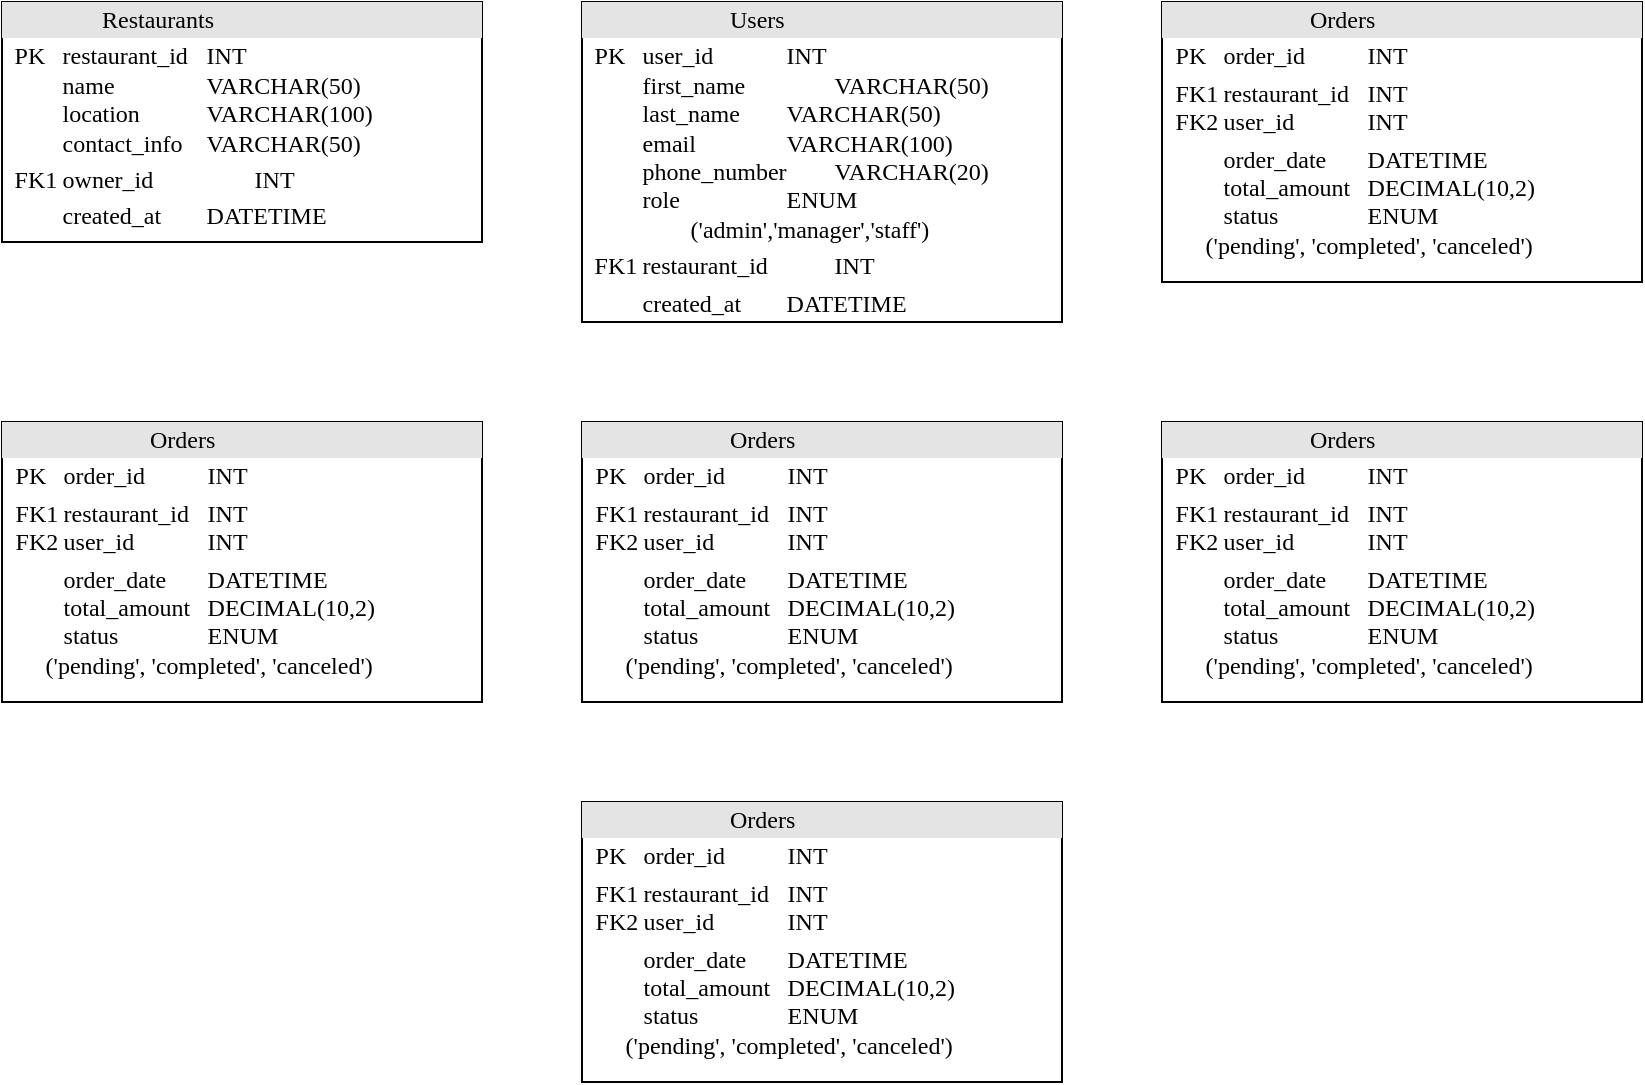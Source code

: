<mxfile version="24.7.7">
  <diagram name="Page-1" id="2ca16b54-16f6-2749-3443-fa8db7711227">
    <mxGraphModel dx="1018" dy="695" grid="1" gridSize="10" guides="1" tooltips="1" connect="1" arrows="1" fold="1" page="1" pageScale="1" pageWidth="1100" pageHeight="850" background="none" math="0" shadow="0">
      <root>
        <mxCell id="0" />
        <mxCell id="1" parent="0" />
        <mxCell id="2ed32ef02a7f4228-1" value="&lt;div style=&quot;box-sizing:border-box;width:100%;background:#e4e4e4;padding:2px;&quot;&gt;&lt;span style=&quot;white-space: pre;&quot;&gt;&#x9;&lt;/span&gt;&lt;span style=&quot;white-space: pre;&quot;&gt;&#x9;&lt;/span&gt;Restaurants&lt;/div&gt;&lt;table style=&quot;width:100%;font-size:1em;&quot; cellpadding=&quot;2&quot; cellspacing=&quot;0&quot;&gt;&lt;tbody&gt;&lt;tr&gt;&lt;td&gt;&lt;br&gt;&lt;/td&gt;&lt;td&gt;PK&lt;span style=&quot;white-space: pre;&quot;&gt;&#x9;&lt;/span&gt;restaurant_id&lt;span style=&quot;white-space: pre;&quot;&gt;&#x9;&lt;/span&gt;INT&lt;br&gt;&lt;span style=&quot;white-space: pre;&quot;&gt;&#x9;&lt;/span&gt;name&lt;span style=&quot;white-space: pre;&quot;&gt;&#x9;&lt;span style=&quot;white-space: pre;&quot;&gt;&#x9;&lt;/span&gt;&lt;/span&gt;VARCHAR(50)&lt;br&gt;&lt;span style=&quot;white-space: pre;&quot;&gt;&#x9;&lt;/span&gt;location &lt;span style=&quot;white-space: pre;&quot;&gt;&#x9;&lt;span style=&quot;white-space: pre;&quot;&gt;&#x9;&lt;/span&gt;&lt;/span&gt;VARCHAR(100)&lt;span style=&quot;white-space: pre;&quot;&gt;&#x9;&lt;/span&gt;&lt;span style=&quot;white-space: pre;&quot;&gt;&#x9;&lt;/span&gt;&lt;br&gt;&lt;span style=&quot;white-space: pre;&quot;&gt;&#x9;&lt;/span&gt;contact_info&lt;span style=&quot;white-space: pre;&quot;&gt;&#x9;&lt;/span&gt;VARCHAR(50)&lt;br&gt;&lt;/td&gt;&lt;/tr&gt;&lt;tr&gt;&lt;td&gt;&lt;br&gt;&lt;/td&gt;&lt;td&gt;FK1&lt;span style=&quot;white-space: pre;&quot;&gt;&#x9;&lt;/span&gt;owner_id &lt;span style=&quot;white-space: pre;&quot;&gt;&#x9;&lt;/span&gt;&lt;span style=&quot;white-space: pre;&quot;&gt;&#x9;&lt;/span&gt;INT&lt;/td&gt;&lt;/tr&gt;&lt;tr&gt;&lt;td&gt;&lt;/td&gt;&lt;td&gt;&lt;span style=&quot;white-space: pre;&quot;&gt;&#x9;&lt;/span&gt;created_at &lt;span style=&quot;white-space: pre;&quot;&gt;&#x9;&lt;/span&gt;DATETIME&lt;span style=&quot;white-space: pre;&quot;&gt;&#x9;&lt;/span&gt;&lt;br&gt;&lt;br&gt;&lt;br&gt;&lt;/td&gt;&lt;/tr&gt;&lt;/tbody&gt;&lt;/table&gt;" style="verticalAlign=top;align=left;overflow=fill;html=1;rounded=0;shadow=0;comic=0;labelBackgroundColor=none;strokeWidth=1;fontFamily=Verdana;fontSize=12;direction=west;" parent="1" vertex="1">
          <mxGeometry x="110" y="100" width="240" height="120" as="geometry" />
        </mxCell>
        <mxCell id="NrU8K9URWD_vjnn8H3Nb-2" value="&lt;div style=&quot;box-sizing:border-box;width:100%;background:#e4e4e4;padding:2px;&quot;&gt;&lt;span style=&quot;white-space: pre;&quot;&gt;&#x9;&lt;/span&gt;&lt;span style=&quot;white-space: pre;&quot;&gt;&#x9;&lt;span style=&quot;white-space: pre;&quot;&gt;&#x9;&lt;/span&gt;&lt;/span&gt;Users&lt;/div&gt;&lt;table style=&quot;width:100%;font-size:1em;&quot; cellpadding=&quot;2&quot; cellspacing=&quot;0&quot;&gt;&lt;tbody&gt;&lt;tr&gt;&lt;td&gt;&lt;br&gt;&lt;/td&gt;&lt;td&gt;PK&lt;span style=&quot;white-space: pre;&quot;&gt;&#x9;&lt;/span&gt;user_id &lt;span style=&quot;white-space: pre;&quot;&gt;&#x9;&lt;/span&gt;&lt;span style=&quot;white-space: pre;&quot;&gt;&#x9;&lt;/span&gt;INT&lt;br&gt;&lt;span style=&quot;white-space: pre;&quot;&gt;&#x9;&lt;/span&gt;first_name&lt;span style=&quot;white-space: pre;&quot;&gt;&#x9;&lt;span style=&quot;white-space: pre;&quot;&gt;&#x9;&lt;/span&gt;&lt;/span&gt;VARCHAR(50)&lt;br&gt;&lt;span style=&quot;white-space: pre;&quot;&gt;&#x9;&lt;/span&gt;last_name &lt;span style=&quot;white-space: pre;&quot;&gt;&#x9;&lt;/span&gt;VARCHAR(50)&lt;span style=&quot;white-space: pre;&quot;&gt;&#x9;&lt;/span&gt;&lt;span style=&quot;white-space: pre;&quot;&gt;&#x9;&lt;/span&gt;&lt;br&gt;&lt;span style=&quot;white-space: pre;&quot;&gt;&#x9;&lt;/span&gt;email&lt;span style=&quot;white-space: pre;&quot;&gt;&#x9;&lt;/span&gt;&lt;span style=&quot;white-space: pre;&quot;&gt;&#x9;&lt;/span&gt;VARCHAR(100)&lt;br&gt;&lt;span style=&quot;white-space: pre;&quot;&gt;&#x9;&lt;/span&gt;phone_number&lt;span style=&quot;white-space: pre;&quot;&gt;&#x9;&lt;/span&gt;VARCHAR(20)&lt;br&gt;&lt;span style=&quot;white-space: pre;&quot;&gt;&#x9;&lt;/span&gt;role &lt;span style=&quot;white-space: pre;&quot;&gt;&#x9;&lt;/span&gt;&lt;span style=&quot;white-space: pre;&quot;&gt;&#x9;&lt;/span&gt;&lt;span style=&quot;white-space: pre;&quot;&gt;&#x9;&lt;/span&gt;ENUM&lt;br&gt;&lt;span style=&quot;white-space: pre;&quot;&gt;&#x9;&lt;/span&gt;&lt;span style=&quot;white-space: pre;&quot;&gt;&#x9;&lt;/span&gt;(&#39;admin&#39;,&#39;manager&#39;,&#39;staff&#39;)&lt;br&gt;&lt;/td&gt;&lt;/tr&gt;&lt;tr&gt;&lt;td&gt;&lt;br&gt;&lt;/td&gt;&lt;td&gt;FK1&lt;span style=&quot;white-space: pre;&quot;&gt;&#x9;&lt;/span&gt;restaurant_id &lt;span style=&quot;white-space: pre;&quot;&gt;&#x9;&lt;/span&gt;&lt;span style=&quot;white-space: pre;&quot;&gt;&#x9;&lt;/span&gt;INT&lt;/td&gt;&lt;/tr&gt;&lt;tr&gt;&lt;td&gt;&lt;/td&gt;&lt;td&gt;&lt;span style=&quot;white-space: pre;&quot;&gt;&#x9;&lt;/span&gt;created_at &lt;span style=&quot;white-space: pre;&quot;&gt;&#x9;&lt;/span&gt;DATETIME&lt;span style=&quot;white-space: pre;&quot;&gt;&#x9;&lt;/span&gt;&lt;br&gt;&lt;br&gt;&lt;br&gt;&lt;/td&gt;&lt;/tr&gt;&lt;/tbody&gt;&lt;/table&gt;" style="verticalAlign=top;align=left;overflow=fill;html=1;rounded=0;shadow=0;comic=0;labelBackgroundColor=none;strokeWidth=1;fontFamily=Verdana;fontSize=12;direction=west;" vertex="1" parent="1">
          <mxGeometry x="400" y="100" width="240" height="160" as="geometry" />
        </mxCell>
        <mxCell id="NrU8K9URWD_vjnn8H3Nb-3" value="&lt;div style=&quot;box-sizing:border-box;width:100%;background:#e4e4e4;padding:2px;&quot;&gt;&lt;span style=&quot;white-space: pre;&quot;&gt;&#x9;&lt;/span&gt;&lt;span style=&quot;white-space: pre;&quot;&gt;&#x9;&lt;span style=&quot;white-space: pre;&quot;&gt;&#x9;&lt;/span&gt;&lt;/span&gt;Orders&lt;/div&gt;&lt;table style=&quot;width:100%;font-size:1em;&quot; cellpadding=&quot;2&quot; cellspacing=&quot;0&quot;&gt;&lt;tbody&gt;&lt;tr&gt;&lt;td&gt;&lt;br&gt;&lt;/td&gt;&lt;td&gt;PK&lt;span style=&quot;white-space: pre;&quot;&gt;&#x9;&lt;/span&gt;order_id&lt;span style=&quot;white-space: pre;&quot;&gt;&#x9;&lt;/span&gt;&lt;span style=&quot;white-space: pre;&quot;&gt;&#x9;&lt;/span&gt;INT&lt;br&gt;&lt;/td&gt;&lt;/tr&gt;&lt;tr&gt;&lt;td&gt;&lt;br&gt;&lt;/td&gt;&lt;td&gt;FK1&lt;span style=&quot;white-space: pre;&quot;&gt;&#x9;&lt;/span&gt;restaurant_id &lt;span style=&quot;white-space: pre;&quot;&gt;&#x9;&lt;/span&gt;INT&lt;br&gt;FK2&lt;span style=&quot;white-space: pre;&quot;&gt;&#x9;&lt;/span&gt;user_id &lt;span style=&quot;white-space: pre;&quot;&gt;&#x9;&lt;/span&gt;&lt;span style=&quot;white-space: pre;&quot;&gt;&#x9;&lt;/span&gt;INT&lt;br&gt;&lt;/td&gt;&lt;/tr&gt;&lt;tr&gt;&lt;td&gt;&lt;/td&gt;&lt;td&gt;&lt;span style=&quot;white-space: pre;&quot;&gt;&#x9;&lt;/span&gt;order_date &lt;span style=&quot;white-space: pre;&quot;&gt;&#x9;&lt;/span&gt;DATETIME&lt;span style=&quot;white-space: pre;&quot;&gt;&#x9;&lt;/span&gt;&lt;br&gt;&lt;span style=&quot;white-space: pre;&quot;&gt;&#x9;&lt;/span&gt;total_amount &lt;span style=&quot;white-space: pre;&quot;&gt;&#x9;&lt;/span&gt;DECIMAL(10,2)&lt;br&gt;&lt;span style=&quot;white-space: pre;&quot;&gt;&#x9;&lt;/span&gt;status &lt;span style=&quot;white-space: pre;&quot;&gt;&#x9;&lt;/span&gt;&lt;span style=&quot;white-space: pre;&quot;&gt;&#x9;&lt;/span&gt;ENUM&lt;br&gt;&amp;nbsp; &amp;nbsp; &amp;nbsp;(&#39;pending&#39;, &#39;completed&#39;, &#39;canceled&#39;)&lt;span style=&quot;white-space: pre;&quot;&gt;&#x9;&lt;/span&gt;&lt;br&gt;&lt;br&gt;&lt;br&gt;&lt;/td&gt;&lt;/tr&gt;&lt;/tbody&gt;&lt;/table&gt;" style="verticalAlign=top;align=left;overflow=fill;html=1;rounded=0;shadow=0;comic=0;labelBackgroundColor=none;strokeWidth=1;fontFamily=Verdana;fontSize=12;direction=west;" vertex="1" parent="1">
          <mxGeometry x="690" y="100" width="240" height="140" as="geometry" />
        </mxCell>
        <mxCell id="NrU8K9URWD_vjnn8H3Nb-4" value="&lt;div style=&quot;box-sizing:border-box;width:100%;background:#e4e4e4;padding:2px;&quot;&gt;&lt;span style=&quot;white-space: pre;&quot;&gt;&#x9;&lt;/span&gt;&lt;span style=&quot;white-space: pre;&quot;&gt;&#x9;&lt;span style=&quot;white-space: pre;&quot;&gt;&#x9;&lt;/span&gt;&lt;/span&gt;Orders&lt;/div&gt;&lt;table style=&quot;width:100%;font-size:1em;&quot; cellpadding=&quot;2&quot; cellspacing=&quot;0&quot;&gt;&lt;tbody&gt;&lt;tr&gt;&lt;td&gt;&lt;br&gt;&lt;/td&gt;&lt;td&gt;PK&lt;span style=&quot;white-space: pre;&quot;&gt;&#x9;&lt;/span&gt;order_id&lt;span style=&quot;white-space: pre;&quot;&gt;&#x9;&lt;/span&gt;&lt;span style=&quot;white-space: pre;&quot;&gt;&#x9;&lt;/span&gt;INT&lt;br&gt;&lt;/td&gt;&lt;/tr&gt;&lt;tr&gt;&lt;td&gt;&lt;br&gt;&lt;/td&gt;&lt;td&gt;FK1&lt;span style=&quot;white-space: pre;&quot;&gt;&#x9;&lt;/span&gt;restaurant_id &lt;span style=&quot;white-space: pre;&quot;&gt;&#x9;&lt;/span&gt;INT&lt;br&gt;FK2&lt;span style=&quot;white-space: pre;&quot;&gt;&#x9;&lt;/span&gt;user_id &lt;span style=&quot;white-space: pre;&quot;&gt;&#x9;&lt;/span&gt;&lt;span style=&quot;white-space: pre;&quot;&gt;&#x9;&lt;/span&gt;INT&lt;br&gt;&lt;/td&gt;&lt;/tr&gt;&lt;tr&gt;&lt;td&gt;&lt;/td&gt;&lt;td&gt;&lt;span style=&quot;white-space: pre;&quot;&gt;&#x9;&lt;/span&gt;order_date &lt;span style=&quot;white-space: pre;&quot;&gt;&#x9;&lt;/span&gt;DATETIME&lt;span style=&quot;white-space: pre;&quot;&gt;&#x9;&lt;/span&gt;&lt;br&gt;&lt;span style=&quot;white-space: pre;&quot;&gt;&#x9;&lt;/span&gt;total_amount &lt;span style=&quot;white-space: pre;&quot;&gt;&#x9;&lt;/span&gt;DECIMAL(10,2)&lt;br&gt;&lt;span style=&quot;white-space: pre;&quot;&gt;&#x9;&lt;/span&gt;status &lt;span style=&quot;white-space: pre;&quot;&gt;&#x9;&lt;/span&gt;&lt;span style=&quot;white-space: pre;&quot;&gt;&#x9;&lt;/span&gt;ENUM&lt;br&gt;&amp;nbsp; &amp;nbsp; &amp;nbsp;(&#39;pending&#39;, &#39;completed&#39;, &#39;canceled&#39;)&lt;span style=&quot;white-space: pre;&quot;&gt;&#x9;&lt;/span&gt;&lt;br&gt;&lt;br&gt;&lt;br&gt;&lt;/td&gt;&lt;/tr&gt;&lt;/tbody&gt;&lt;/table&gt;" style="verticalAlign=top;align=left;overflow=fill;html=1;rounded=0;shadow=0;comic=0;labelBackgroundColor=none;strokeWidth=1;fontFamily=Verdana;fontSize=12;direction=west;" vertex="1" parent="1">
          <mxGeometry x="400" y="500" width="240" height="140" as="geometry" />
        </mxCell>
        <mxCell id="NrU8K9URWD_vjnn8H3Nb-5" value="&lt;div style=&quot;box-sizing:border-box;width:100%;background:#e4e4e4;padding:2px;&quot;&gt;&lt;span style=&quot;white-space: pre;&quot;&gt;&#x9;&lt;/span&gt;&lt;span style=&quot;white-space: pre;&quot;&gt;&#x9;&lt;span style=&quot;white-space: pre;&quot;&gt;&#x9;&lt;/span&gt;&lt;/span&gt;Orders&lt;/div&gt;&lt;table style=&quot;width:100%;font-size:1em;&quot; cellpadding=&quot;2&quot; cellspacing=&quot;0&quot;&gt;&lt;tbody&gt;&lt;tr&gt;&lt;td&gt;&lt;br&gt;&lt;/td&gt;&lt;td&gt;PK&lt;span style=&quot;white-space: pre;&quot;&gt;&#x9;&lt;/span&gt;order_id&lt;span style=&quot;white-space: pre;&quot;&gt;&#x9;&lt;/span&gt;&lt;span style=&quot;white-space: pre;&quot;&gt;&#x9;&lt;/span&gt;INT&lt;br&gt;&lt;/td&gt;&lt;/tr&gt;&lt;tr&gt;&lt;td&gt;&lt;br&gt;&lt;/td&gt;&lt;td&gt;FK1&lt;span style=&quot;white-space: pre;&quot;&gt;&#x9;&lt;/span&gt;restaurant_id &lt;span style=&quot;white-space: pre;&quot;&gt;&#x9;&lt;/span&gt;INT&lt;br&gt;FK2&lt;span style=&quot;white-space: pre;&quot;&gt;&#x9;&lt;/span&gt;user_id &lt;span style=&quot;white-space: pre;&quot;&gt;&#x9;&lt;/span&gt;&lt;span style=&quot;white-space: pre;&quot;&gt;&#x9;&lt;/span&gt;INT&lt;br&gt;&lt;/td&gt;&lt;/tr&gt;&lt;tr&gt;&lt;td&gt;&lt;/td&gt;&lt;td&gt;&lt;span style=&quot;white-space: pre;&quot;&gt;&#x9;&lt;/span&gt;order_date &lt;span style=&quot;white-space: pre;&quot;&gt;&#x9;&lt;/span&gt;DATETIME&lt;span style=&quot;white-space: pre;&quot;&gt;&#x9;&lt;/span&gt;&lt;br&gt;&lt;span style=&quot;white-space: pre;&quot;&gt;&#x9;&lt;/span&gt;total_amount &lt;span style=&quot;white-space: pre;&quot;&gt;&#x9;&lt;/span&gt;DECIMAL(10,2)&lt;br&gt;&lt;span style=&quot;white-space: pre;&quot;&gt;&#x9;&lt;/span&gt;status &lt;span style=&quot;white-space: pre;&quot;&gt;&#x9;&lt;/span&gt;&lt;span style=&quot;white-space: pre;&quot;&gt;&#x9;&lt;/span&gt;ENUM&lt;br&gt;&amp;nbsp; &amp;nbsp; &amp;nbsp;(&#39;pending&#39;, &#39;completed&#39;, &#39;canceled&#39;)&lt;span style=&quot;white-space: pre;&quot;&gt;&#x9;&lt;/span&gt;&lt;br&gt;&lt;br&gt;&lt;br&gt;&lt;/td&gt;&lt;/tr&gt;&lt;/tbody&gt;&lt;/table&gt;" style="verticalAlign=top;align=left;overflow=fill;html=1;rounded=0;shadow=0;comic=0;labelBackgroundColor=none;strokeWidth=1;fontFamily=Verdana;fontSize=12;direction=west;" vertex="1" parent="1">
          <mxGeometry x="690" y="310" width="240" height="140" as="geometry" />
        </mxCell>
        <mxCell id="NrU8K9URWD_vjnn8H3Nb-6" value="&lt;div style=&quot;box-sizing:border-box;width:100%;background:#e4e4e4;padding:2px;&quot;&gt;&lt;span style=&quot;white-space: pre;&quot;&gt;&#x9;&lt;/span&gt;&lt;span style=&quot;white-space: pre;&quot;&gt;&#x9;&lt;span style=&quot;white-space: pre;&quot;&gt;&#x9;&lt;/span&gt;&lt;/span&gt;Orders&lt;/div&gt;&lt;table style=&quot;width:100%;font-size:1em;&quot; cellpadding=&quot;2&quot; cellspacing=&quot;0&quot;&gt;&lt;tbody&gt;&lt;tr&gt;&lt;td&gt;&lt;br&gt;&lt;/td&gt;&lt;td&gt;PK&lt;span style=&quot;white-space: pre;&quot;&gt;&#x9;&lt;/span&gt;order_id&lt;span style=&quot;white-space: pre;&quot;&gt;&#x9;&lt;/span&gt;&lt;span style=&quot;white-space: pre;&quot;&gt;&#x9;&lt;/span&gt;INT&lt;br&gt;&lt;/td&gt;&lt;/tr&gt;&lt;tr&gt;&lt;td&gt;&lt;br&gt;&lt;/td&gt;&lt;td&gt;FK1&lt;span style=&quot;white-space: pre;&quot;&gt;&#x9;&lt;/span&gt;restaurant_id &lt;span style=&quot;white-space: pre;&quot;&gt;&#x9;&lt;/span&gt;INT&lt;br&gt;FK2&lt;span style=&quot;white-space: pre;&quot;&gt;&#x9;&lt;/span&gt;user_id &lt;span style=&quot;white-space: pre;&quot;&gt;&#x9;&lt;/span&gt;&lt;span style=&quot;white-space: pre;&quot;&gt;&#x9;&lt;/span&gt;INT&lt;br&gt;&lt;/td&gt;&lt;/tr&gt;&lt;tr&gt;&lt;td&gt;&lt;/td&gt;&lt;td&gt;&lt;span style=&quot;white-space: pre;&quot;&gt;&#x9;&lt;/span&gt;order_date &lt;span style=&quot;white-space: pre;&quot;&gt;&#x9;&lt;/span&gt;DATETIME&lt;span style=&quot;white-space: pre;&quot;&gt;&#x9;&lt;/span&gt;&lt;br&gt;&lt;span style=&quot;white-space: pre;&quot;&gt;&#x9;&lt;/span&gt;total_amount &lt;span style=&quot;white-space: pre;&quot;&gt;&#x9;&lt;/span&gt;DECIMAL(10,2)&lt;br&gt;&lt;span style=&quot;white-space: pre;&quot;&gt;&#x9;&lt;/span&gt;status &lt;span style=&quot;white-space: pre;&quot;&gt;&#x9;&lt;/span&gt;&lt;span style=&quot;white-space: pre;&quot;&gt;&#x9;&lt;/span&gt;ENUM&lt;br&gt;&amp;nbsp; &amp;nbsp; &amp;nbsp;(&#39;pending&#39;, &#39;completed&#39;, &#39;canceled&#39;)&lt;span style=&quot;white-space: pre;&quot;&gt;&#x9;&lt;/span&gt;&lt;br&gt;&lt;br&gt;&lt;br&gt;&lt;/td&gt;&lt;/tr&gt;&lt;/tbody&gt;&lt;/table&gt;" style="verticalAlign=top;align=left;overflow=fill;html=1;rounded=0;shadow=0;comic=0;labelBackgroundColor=none;strokeWidth=1;fontFamily=Verdana;fontSize=12;direction=west;" vertex="1" parent="1">
          <mxGeometry x="400" y="310" width="240" height="140" as="geometry" />
        </mxCell>
        <mxCell id="NrU8K9URWD_vjnn8H3Nb-7" value="&lt;div style=&quot;box-sizing:border-box;width:100%;background:#e4e4e4;padding:2px;&quot;&gt;&lt;span style=&quot;white-space: pre;&quot;&gt;&#x9;&lt;/span&gt;&lt;span style=&quot;white-space: pre;&quot;&gt;&#x9;&lt;span style=&quot;white-space: pre;&quot;&gt;&#x9;&lt;/span&gt;&lt;/span&gt;Orders&lt;/div&gt;&lt;table style=&quot;width:100%;font-size:1em;&quot; cellpadding=&quot;2&quot; cellspacing=&quot;0&quot;&gt;&lt;tbody&gt;&lt;tr&gt;&lt;td&gt;&lt;br&gt;&lt;/td&gt;&lt;td&gt;PK&lt;span style=&quot;white-space: pre;&quot;&gt;&#x9;&lt;/span&gt;order_id&lt;span style=&quot;white-space: pre;&quot;&gt;&#x9;&lt;/span&gt;&lt;span style=&quot;white-space: pre;&quot;&gt;&#x9;&lt;/span&gt;INT&lt;br&gt;&lt;/td&gt;&lt;/tr&gt;&lt;tr&gt;&lt;td&gt;&lt;br&gt;&lt;/td&gt;&lt;td&gt;FK1&lt;span style=&quot;white-space: pre;&quot;&gt;&#x9;&lt;/span&gt;restaurant_id &lt;span style=&quot;white-space: pre;&quot;&gt;&#x9;&lt;/span&gt;INT&lt;br&gt;FK2&lt;span style=&quot;white-space: pre;&quot;&gt;&#x9;&lt;/span&gt;user_id &lt;span style=&quot;white-space: pre;&quot;&gt;&#x9;&lt;/span&gt;&lt;span style=&quot;white-space: pre;&quot;&gt;&#x9;&lt;/span&gt;INT&lt;br&gt;&lt;/td&gt;&lt;/tr&gt;&lt;tr&gt;&lt;td&gt;&lt;/td&gt;&lt;td&gt;&lt;span style=&quot;white-space: pre;&quot;&gt;&#x9;&lt;/span&gt;order_date &lt;span style=&quot;white-space: pre;&quot;&gt;&#x9;&lt;/span&gt;DATETIME&lt;span style=&quot;white-space: pre;&quot;&gt;&#x9;&lt;/span&gt;&lt;br&gt;&lt;span style=&quot;white-space: pre;&quot;&gt;&#x9;&lt;/span&gt;total_amount &lt;span style=&quot;white-space: pre;&quot;&gt;&#x9;&lt;/span&gt;DECIMAL(10,2)&lt;br&gt;&lt;span style=&quot;white-space: pre;&quot;&gt;&#x9;&lt;/span&gt;status &lt;span style=&quot;white-space: pre;&quot;&gt;&#x9;&lt;/span&gt;&lt;span style=&quot;white-space: pre;&quot;&gt;&#x9;&lt;/span&gt;ENUM&lt;br&gt;&amp;nbsp; &amp;nbsp; &amp;nbsp;(&#39;pending&#39;, &#39;completed&#39;, &#39;canceled&#39;)&lt;span style=&quot;white-space: pre;&quot;&gt;&#x9;&lt;/span&gt;&lt;br&gt;&lt;br&gt;&lt;br&gt;&lt;/td&gt;&lt;/tr&gt;&lt;/tbody&gt;&lt;/table&gt;" style="verticalAlign=top;align=left;overflow=fill;html=1;rounded=0;shadow=0;comic=0;labelBackgroundColor=none;strokeWidth=1;fontFamily=Verdana;fontSize=12;direction=west;" vertex="1" parent="1">
          <mxGeometry x="110" y="310" width="240" height="140" as="geometry" />
        </mxCell>
      </root>
    </mxGraphModel>
  </diagram>
</mxfile>
